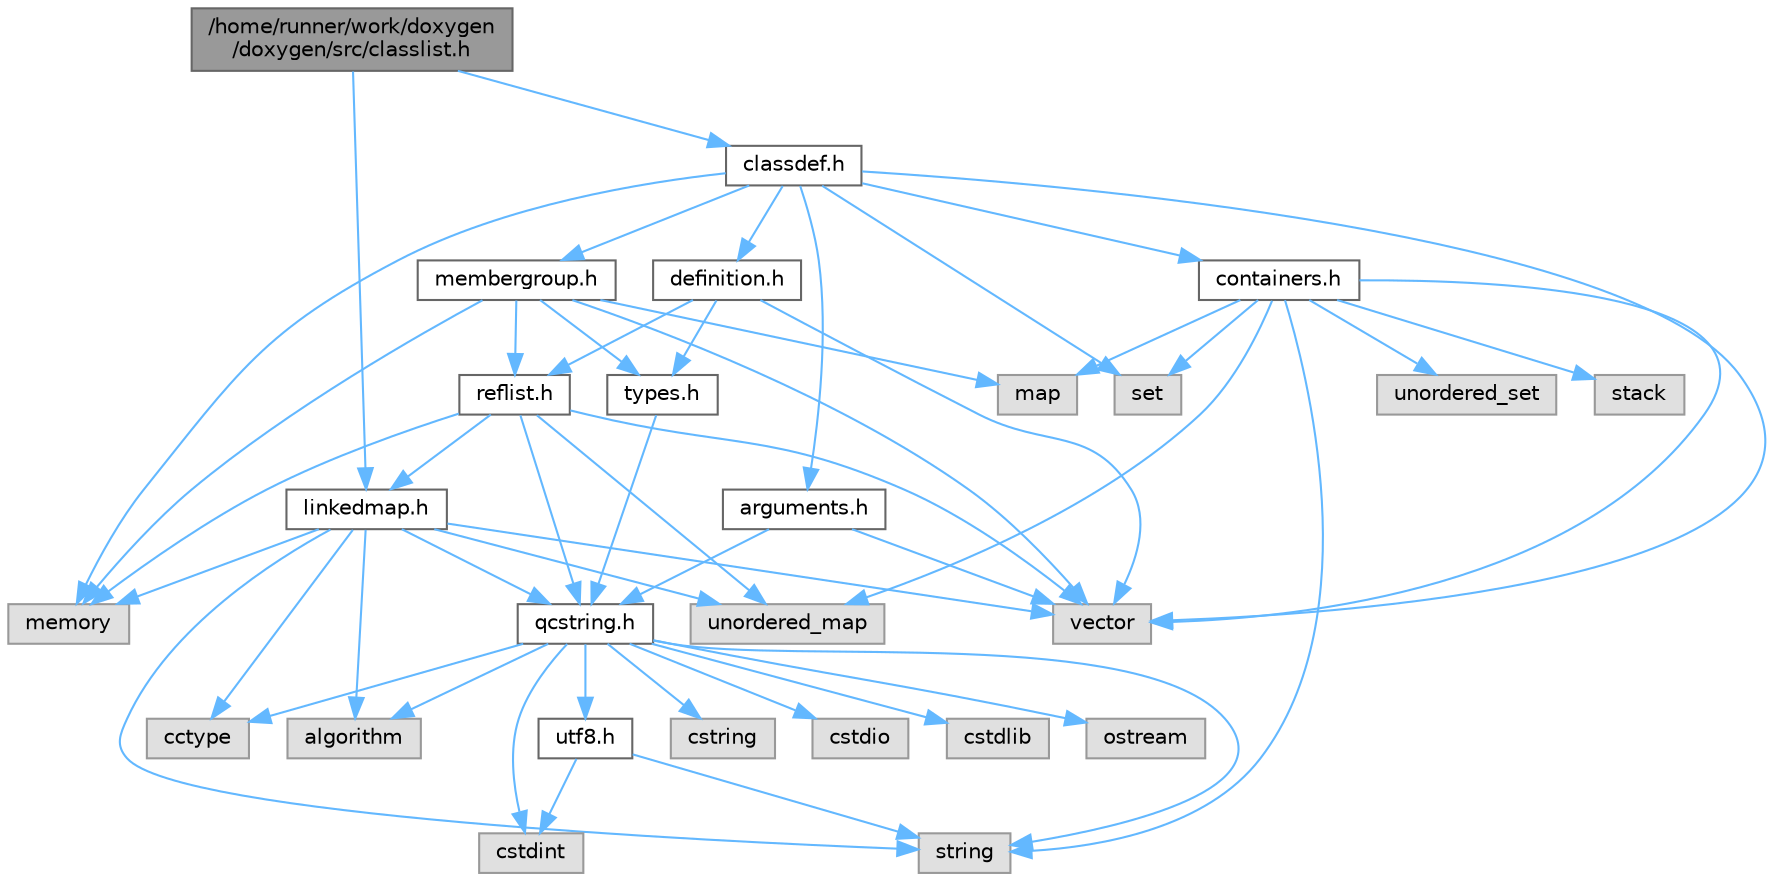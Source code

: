 digraph "/home/runner/work/doxygen/doxygen/src/classlist.h"
{
 // INTERACTIVE_SVG=YES
 // LATEX_PDF_SIZE
  bgcolor="transparent";
  edge [fontname=Helvetica,fontsize=10,labelfontname=Helvetica,labelfontsize=10];
  node [fontname=Helvetica,fontsize=10,shape=box,height=0.2,width=0.4];
  Node1 [id="Node000001",label="/home/runner/work/doxygen\l/doxygen/src/classlist.h",height=0.2,width=0.4,color="gray40", fillcolor="grey60", style="filled", fontcolor="black"];
  Node1 -> Node2 [id="edge1_Node000001_Node000002",color="steelblue1",style="solid"];
  Node2 [id="Node000002",label="linkedmap.h",height=0.2,width=0.4,color="grey40", fillcolor="white", style="filled",URL="$da/de1/linkedmap_8h.html",tooltip=" "];
  Node2 -> Node3 [id="edge2_Node000002_Node000003",color="steelblue1",style="solid"];
  Node3 [id="Node000003",label="unordered_map",height=0.2,width=0.4,color="grey60", fillcolor="#E0E0E0", style="filled"];
  Node2 -> Node4 [id="edge3_Node000002_Node000004",color="steelblue1",style="solid"];
  Node4 [id="Node000004",label="vector",height=0.2,width=0.4,color="grey60", fillcolor="#E0E0E0", style="filled"];
  Node2 -> Node5 [id="edge4_Node000002_Node000005",color="steelblue1",style="solid"];
  Node5 [id="Node000005",label="memory",height=0.2,width=0.4,color="grey60", fillcolor="#E0E0E0", style="filled"];
  Node2 -> Node6 [id="edge5_Node000002_Node000006",color="steelblue1",style="solid"];
  Node6 [id="Node000006",label="string",height=0.2,width=0.4,color="grey60", fillcolor="#E0E0E0", style="filled"];
  Node2 -> Node7 [id="edge6_Node000002_Node000007",color="steelblue1",style="solid"];
  Node7 [id="Node000007",label="algorithm",height=0.2,width=0.4,color="grey60", fillcolor="#E0E0E0", style="filled"];
  Node2 -> Node8 [id="edge7_Node000002_Node000008",color="steelblue1",style="solid"];
  Node8 [id="Node000008",label="cctype",height=0.2,width=0.4,color="grey60", fillcolor="#E0E0E0", style="filled"];
  Node2 -> Node9 [id="edge8_Node000002_Node000009",color="steelblue1",style="solid"];
  Node9 [id="Node000009",label="qcstring.h",height=0.2,width=0.4,color="grey40", fillcolor="white", style="filled",URL="$d7/d5c/qcstring_8h.html",tooltip=" "];
  Node9 -> Node6 [id="edge9_Node000009_Node000006",color="steelblue1",style="solid"];
  Node9 -> Node7 [id="edge10_Node000009_Node000007",color="steelblue1",style="solid"];
  Node9 -> Node8 [id="edge11_Node000009_Node000008",color="steelblue1",style="solid"];
  Node9 -> Node10 [id="edge12_Node000009_Node000010",color="steelblue1",style="solid"];
  Node10 [id="Node000010",label="cstring",height=0.2,width=0.4,color="grey60", fillcolor="#E0E0E0", style="filled"];
  Node9 -> Node11 [id="edge13_Node000009_Node000011",color="steelblue1",style="solid"];
  Node11 [id="Node000011",label="cstdio",height=0.2,width=0.4,color="grey60", fillcolor="#E0E0E0", style="filled"];
  Node9 -> Node12 [id="edge14_Node000009_Node000012",color="steelblue1",style="solid"];
  Node12 [id="Node000012",label="cstdlib",height=0.2,width=0.4,color="grey60", fillcolor="#E0E0E0", style="filled"];
  Node9 -> Node13 [id="edge15_Node000009_Node000013",color="steelblue1",style="solid"];
  Node13 [id="Node000013",label="cstdint",height=0.2,width=0.4,color="grey60", fillcolor="#E0E0E0", style="filled"];
  Node9 -> Node14 [id="edge16_Node000009_Node000014",color="steelblue1",style="solid"];
  Node14 [id="Node000014",label="ostream",height=0.2,width=0.4,color="grey60", fillcolor="#E0E0E0", style="filled"];
  Node9 -> Node15 [id="edge17_Node000009_Node000015",color="steelblue1",style="solid"];
  Node15 [id="Node000015",label="utf8.h",height=0.2,width=0.4,color="grey40", fillcolor="white", style="filled",URL="$db/d7c/utf8_8h.html",tooltip="Various UTF8 related helper functions."];
  Node15 -> Node13 [id="edge18_Node000015_Node000013",color="steelblue1",style="solid"];
  Node15 -> Node6 [id="edge19_Node000015_Node000006",color="steelblue1",style="solid"];
  Node1 -> Node16 [id="edge20_Node000001_Node000016",color="steelblue1",style="solid"];
  Node16 [id="Node000016",label="classdef.h",height=0.2,width=0.4,color="grey40", fillcolor="white", style="filled",URL="$d1/da6/classdef_8h.html",tooltip=" "];
  Node16 -> Node5 [id="edge21_Node000016_Node000005",color="steelblue1",style="solid"];
  Node16 -> Node4 [id="edge22_Node000016_Node000004",color="steelblue1",style="solid"];
  Node16 -> Node17 [id="edge23_Node000016_Node000017",color="steelblue1",style="solid"];
  Node17 [id="Node000017",label="set",height=0.2,width=0.4,color="grey60", fillcolor="#E0E0E0", style="filled"];
  Node16 -> Node18 [id="edge24_Node000016_Node000018",color="steelblue1",style="solid"];
  Node18 [id="Node000018",label="containers.h",height=0.2,width=0.4,color="grey40", fillcolor="white", style="filled",URL="$d5/d75/containers_8h.html",tooltip=" "];
  Node18 -> Node4 [id="edge25_Node000018_Node000004",color="steelblue1",style="solid"];
  Node18 -> Node6 [id="edge26_Node000018_Node000006",color="steelblue1",style="solid"];
  Node18 -> Node17 [id="edge27_Node000018_Node000017",color="steelblue1",style="solid"];
  Node18 -> Node19 [id="edge28_Node000018_Node000019",color="steelblue1",style="solid"];
  Node19 [id="Node000019",label="map",height=0.2,width=0.4,color="grey60", fillcolor="#E0E0E0", style="filled"];
  Node18 -> Node20 [id="edge29_Node000018_Node000020",color="steelblue1",style="solid"];
  Node20 [id="Node000020",label="unordered_set",height=0.2,width=0.4,color="grey60", fillcolor="#E0E0E0", style="filled"];
  Node18 -> Node3 [id="edge30_Node000018_Node000003",color="steelblue1",style="solid"];
  Node18 -> Node21 [id="edge31_Node000018_Node000021",color="steelblue1",style="solid"];
  Node21 [id="Node000021",label="stack",height=0.2,width=0.4,color="grey60", fillcolor="#E0E0E0", style="filled"];
  Node16 -> Node22 [id="edge32_Node000016_Node000022",color="steelblue1",style="solid"];
  Node22 [id="Node000022",label="definition.h",height=0.2,width=0.4,color="grey40", fillcolor="white", style="filled",URL="$df/da1/definition_8h.html",tooltip=" "];
  Node22 -> Node4 [id="edge33_Node000022_Node000004",color="steelblue1",style="solid"];
  Node22 -> Node23 [id="edge34_Node000022_Node000023",color="steelblue1",style="solid"];
  Node23 [id="Node000023",label="types.h",height=0.2,width=0.4,color="grey40", fillcolor="white", style="filled",URL="$d9/d49/types_8h.html",tooltip="This file contains a number of basic enums and types."];
  Node23 -> Node9 [id="edge35_Node000023_Node000009",color="steelblue1",style="solid"];
  Node22 -> Node24 [id="edge36_Node000022_Node000024",color="steelblue1",style="solid"];
  Node24 [id="Node000024",label="reflist.h",height=0.2,width=0.4,color="grey40", fillcolor="white", style="filled",URL="$d1/d02/reflist_8h.html",tooltip=" "];
  Node24 -> Node4 [id="edge37_Node000024_Node000004",color="steelblue1",style="solid"];
  Node24 -> Node3 [id="edge38_Node000024_Node000003",color="steelblue1",style="solid"];
  Node24 -> Node5 [id="edge39_Node000024_Node000005",color="steelblue1",style="solid"];
  Node24 -> Node9 [id="edge40_Node000024_Node000009",color="steelblue1",style="solid"];
  Node24 -> Node2 [id="edge41_Node000024_Node000002",color="steelblue1",style="solid"];
  Node16 -> Node25 [id="edge42_Node000016_Node000025",color="steelblue1",style="solid"];
  Node25 [id="Node000025",label="arguments.h",height=0.2,width=0.4,color="grey40", fillcolor="white", style="filled",URL="$df/d9b/arguments_8h.html",tooltip=" "];
  Node25 -> Node4 [id="edge43_Node000025_Node000004",color="steelblue1",style="solid"];
  Node25 -> Node9 [id="edge44_Node000025_Node000009",color="steelblue1",style="solid"];
  Node16 -> Node26 [id="edge45_Node000016_Node000026",color="steelblue1",style="solid"];
  Node26 [id="Node000026",label="membergroup.h",height=0.2,width=0.4,color="grey40", fillcolor="white", style="filled",URL="$d9/d11/membergroup_8h.html",tooltip=" "];
  Node26 -> Node4 [id="edge46_Node000026_Node000004",color="steelblue1",style="solid"];
  Node26 -> Node19 [id="edge47_Node000026_Node000019",color="steelblue1",style="solid"];
  Node26 -> Node5 [id="edge48_Node000026_Node000005",color="steelblue1",style="solid"];
  Node26 -> Node23 [id="edge49_Node000026_Node000023",color="steelblue1",style="solid"];
  Node26 -> Node24 [id="edge50_Node000026_Node000024",color="steelblue1",style="solid"];
}
